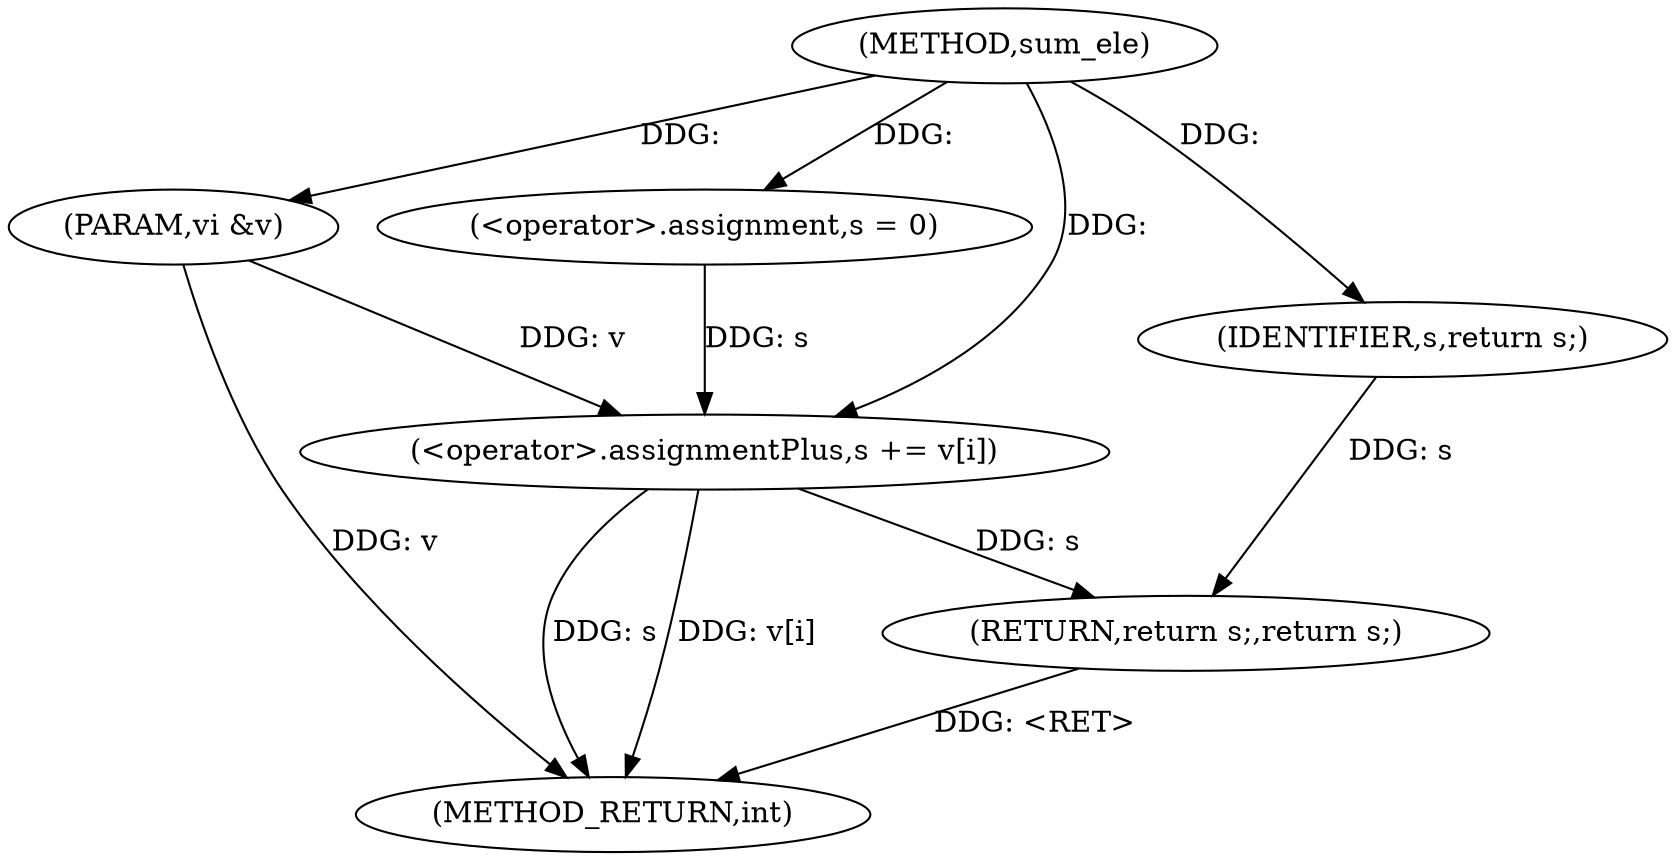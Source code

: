 digraph "sum_ele" {  
"1000428" [label = "(METHOD,sum_ele)" ]
"1000443" [label = "(METHOD_RETURN,int)" ]
"1000429" [label = "(PARAM,vi &v)" ]
"1000432" [label = "(<operator>.assignment,s = 0)" ]
"1000441" [label = "(RETURN,return s;,return s;)" ]
"1000436" [label = "(<operator>.assignmentPlus,s += v[i])" ]
"1000442" [label = "(IDENTIFIER,s,return s;)" ]
  "1000429" -> "1000443"  [ label = "DDG: v"] 
  "1000436" -> "1000443"  [ label = "DDG: s"] 
  "1000436" -> "1000443"  [ label = "DDG: v[i]"] 
  "1000441" -> "1000443"  [ label = "DDG: <RET>"] 
  "1000428" -> "1000429"  [ label = "DDG: "] 
  "1000428" -> "1000432"  [ label = "DDG: "] 
  "1000442" -> "1000441"  [ label = "DDG: s"] 
  "1000436" -> "1000441"  [ label = "DDG: s"] 
  "1000429" -> "1000436"  [ label = "DDG: v"] 
  "1000428" -> "1000442"  [ label = "DDG: "] 
  "1000432" -> "1000436"  [ label = "DDG: s"] 
  "1000428" -> "1000436"  [ label = "DDG: "] 
}
